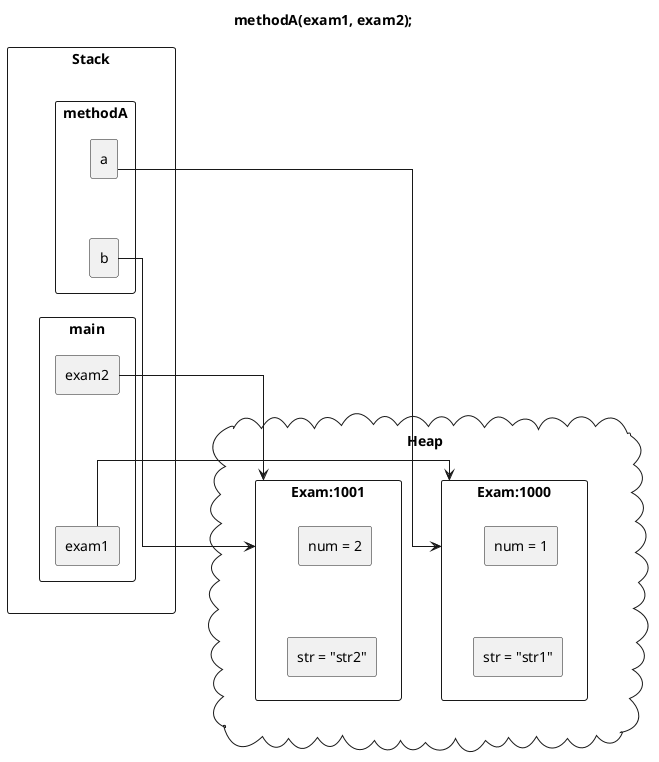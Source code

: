 @startuml
skinparam linetype ortho

title methodA(exam1, exam2);

rectangle "Stack" {
	rectangle "methodA" {
		rectangle "a"
		rectangle "b"

		a -[hidden]d- b
	}
	rectangle "main" {
		rectangle "exam2"
		rectangle "exam1"

		exam2 -[hidden]d- exam1
	}

	b -[hidden]d- exam2
}

cloud "Heap" {
	rectangle "Exam:1000" as Exam1000 {
		rectangle "num = 1" as num1000
		rectangle "str = "str1"" as str1000
		num1000 -[hidden]d- str1000
	}

	rectangle "Exam:1001" as Exam1001 {
		rectangle "num = 2" as num1001
		rectangle "str = "str2"" as str1001
		num1001 -[hidden]d- str1001
	}

	Exam1000 -[hidden]l- Exam1001
}

Stack -[hidden]r-Heap

exam1 -r-> Exam1000
exam2 -r-> Exam1001
a -r-> Exam1000
b -r-> Exam1001

@enduml